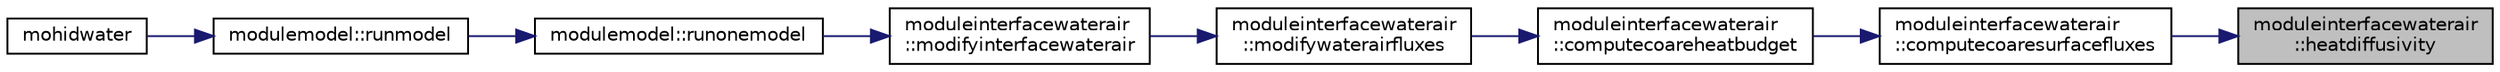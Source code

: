 digraph "moduleinterfacewaterair::heatdiffusivity"
{
 // LATEX_PDF_SIZE
  edge [fontname="Helvetica",fontsize="10",labelfontname="Helvetica",labelfontsize="10"];
  node [fontname="Helvetica",fontsize="10",shape=record];
  rankdir="RL";
  Node1 [label="moduleinterfacewaterair\l::heatdiffusivity",height=0.2,width=0.4,color="black", fillcolor="grey75", style="filled", fontcolor="black",tooltip=" "];
  Node1 -> Node2 [dir="back",color="midnightblue",fontsize="10",style="solid",fontname="Helvetica"];
  Node2 [label="moduleinterfacewaterair\l::computecoaresurfacefluxes",height=0.2,width=0.4,color="black", fillcolor="white", style="filled",URL="$namespacemoduleinterfacewaterair.html#a542e31b196bb8758541444a1a4f7bd77",tooltip=" "];
  Node2 -> Node3 [dir="back",color="midnightblue",fontsize="10",style="solid",fontname="Helvetica"];
  Node3 [label="moduleinterfacewaterair\l::computecoareheatbudget",height=0.2,width=0.4,color="black", fillcolor="white", style="filled",URL="$namespacemoduleinterfacewaterair.html#a1210cfaa400404020add49f99363970b",tooltip=" "];
  Node3 -> Node4 [dir="back",color="midnightblue",fontsize="10",style="solid",fontname="Helvetica"];
  Node4 [label="moduleinterfacewaterair\l::modifywaterairfluxes",height=0.2,width=0.4,color="black", fillcolor="white", style="filled",URL="$namespacemoduleinterfacewaterair.html#a91edae849454c0ec7ebcefd91556486e",tooltip=" "];
  Node4 -> Node5 [dir="back",color="midnightblue",fontsize="10",style="solid",fontname="Helvetica"];
  Node5 [label="moduleinterfacewaterair\l::modifyinterfacewaterair",height=0.2,width=0.4,color="black", fillcolor="white", style="filled",URL="$namespacemoduleinterfacewaterair.html#ad372fa1a038ce383360d4422cc25923d",tooltip=" "];
  Node5 -> Node6 [dir="back",color="midnightblue",fontsize="10",style="solid",fontname="Helvetica"];
  Node6 [label="modulemodel::runonemodel",height=0.2,width=0.4,color="black", fillcolor="white", style="filled",URL="$namespacemodulemodel.html#ab22d85061a595a03c83c11766cba5587",tooltip=" "];
  Node6 -> Node7 [dir="back",color="midnightblue",fontsize="10",style="solid",fontname="Helvetica"];
  Node7 [label="modulemodel::runmodel",height=0.2,width=0.4,color="black", fillcolor="white", style="filled",URL="$namespacemodulemodel.html#a16a07d5b28a4877790acec46aed111b6",tooltip=" "];
  Node7 -> Node8 [dir="back",color="midnightblue",fontsize="10",style="solid",fontname="Helvetica"];
  Node8 [label="mohidwater",height=0.2,width=0.4,color="black", fillcolor="white", style="filled",URL="$_main_8_f90.html#a22cacab418d9e36dcaa8c3aef44b4185",tooltip=" "];
}

